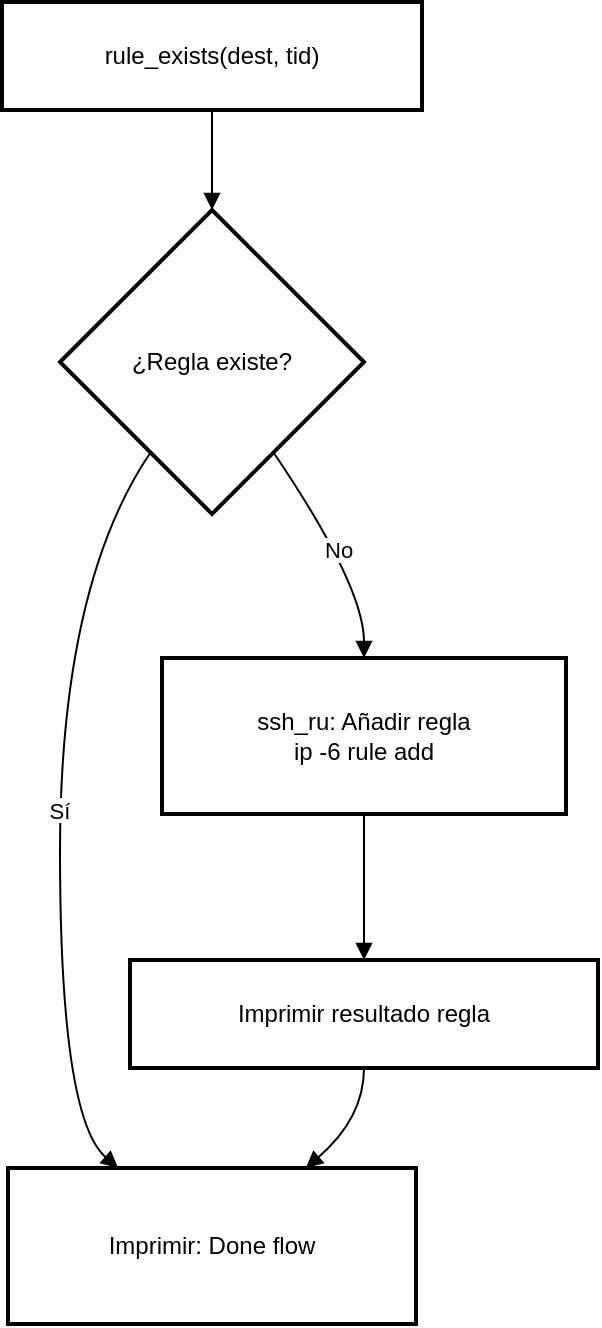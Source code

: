 <mxfile version="27.0.9">
  <diagram name="Página-1" id="yFwNUP2m-krRATDVsJw0">
    <mxGraphModel grid="1" page="1" gridSize="10" guides="1" tooltips="1" connect="1" arrows="1" fold="1" pageScale="1" pageWidth="827" pageHeight="1169" math="0" shadow="0">
      <root>
        <mxCell id="0" />
        <mxCell id="1" parent="0" />
        <mxCell id="0ZL4ZwcKmFHWyT75UXPF-1" value="rule_exists(dest, tid)" style="whiteSpace=wrap;strokeWidth=2;" vertex="1" parent="1">
          <mxGeometry x="270" y="50.0" width="210" height="54" as="geometry" />
        </mxCell>
        <mxCell id="0ZL4ZwcKmFHWyT75UXPF-2" value="¿Regla existe?" style="rhombus;strokeWidth=2;whiteSpace=wrap;" vertex="1" parent="1">
          <mxGeometry x="299" y="154.0" width="152" height="152" as="geometry" />
        </mxCell>
        <mxCell id="0ZL4ZwcKmFHWyT75UXPF-3" value="Imprimir: Done flow" style="whiteSpace=wrap;strokeWidth=2;" vertex="1" parent="1">
          <mxGeometry x="273" y="633.0" width="204" height="78" as="geometry" />
        </mxCell>
        <mxCell id="0ZL4ZwcKmFHWyT75UXPF-4" value="ssh_ru: Añadir regla&#xa;    ip -6 rule add" style="whiteSpace=wrap;strokeWidth=2;" vertex="1" parent="1">
          <mxGeometry x="350" y="378.0" width="202" height="78" as="geometry" />
        </mxCell>
        <mxCell id="0ZL4ZwcKmFHWyT75UXPF-5" value="Imprimir resultado regla" style="whiteSpace=wrap;strokeWidth=2;" vertex="1" parent="1">
          <mxGeometry x="334" y="529.0" width="234" height="54" as="geometry" />
        </mxCell>
        <mxCell id="0ZL4ZwcKmFHWyT75UXPF-7" value="" style="curved=1;startArrow=none;endArrow=block;exitX=0.5;exitY=1;entryX=0.5;entryY=0;rounded=0;" edge="1" parent="1" source="0ZL4ZwcKmFHWyT75UXPF-1" target="0ZL4ZwcKmFHWyT75UXPF-2">
          <mxGeometry relative="1" as="geometry">
            <Array as="points" />
          </mxGeometry>
        </mxCell>
        <mxCell id="0ZL4ZwcKmFHWyT75UXPF-8" value="Sí" style="curved=1;startArrow=none;endArrow=block;exitX=0.16;exitY=1;entryX=0.27;entryY=0;rounded=0;" edge="1" parent="1" source="0ZL4ZwcKmFHWyT75UXPF-2" target="0ZL4ZwcKmFHWyT75UXPF-3">
          <mxGeometry relative="1" as="geometry">
            <Array as="points">
              <mxPoint x="299" y="342.0" />
              <mxPoint x="299" y="608.0" />
            </Array>
          </mxGeometry>
        </mxCell>
        <mxCell id="0ZL4ZwcKmFHWyT75UXPF-9" value="No" style="curved=1;startArrow=none;endArrow=block;exitX=0.84;exitY=1;entryX=0.5;entryY=0;rounded=0;" edge="1" parent="1" source="0ZL4ZwcKmFHWyT75UXPF-2" target="0ZL4ZwcKmFHWyT75UXPF-4">
          <mxGeometry relative="1" as="geometry">
            <Array as="points">
              <mxPoint x="451" y="342.0" />
            </Array>
          </mxGeometry>
        </mxCell>
        <mxCell id="0ZL4ZwcKmFHWyT75UXPF-10" value="" style="curved=1;startArrow=none;endArrow=block;exitX=0.5;exitY=1;entryX=0.5;entryY=0;rounded=0;" edge="1" parent="1" source="0ZL4ZwcKmFHWyT75UXPF-4" target="0ZL4ZwcKmFHWyT75UXPF-5">
          <mxGeometry relative="1" as="geometry">
            <Array as="points" />
          </mxGeometry>
        </mxCell>
        <mxCell id="0ZL4ZwcKmFHWyT75UXPF-11" value="" style="curved=1;startArrow=none;endArrow=block;exitX=0.5;exitY=1;entryX=0.73;entryY=0;rounded=0;" edge="1" parent="1" source="0ZL4ZwcKmFHWyT75UXPF-5" target="0ZL4ZwcKmFHWyT75UXPF-3">
          <mxGeometry relative="1" as="geometry">
            <Array as="points">
              <mxPoint x="451" y="608.0" />
            </Array>
          </mxGeometry>
        </mxCell>
      </root>
    </mxGraphModel>
  </diagram>
</mxfile>
